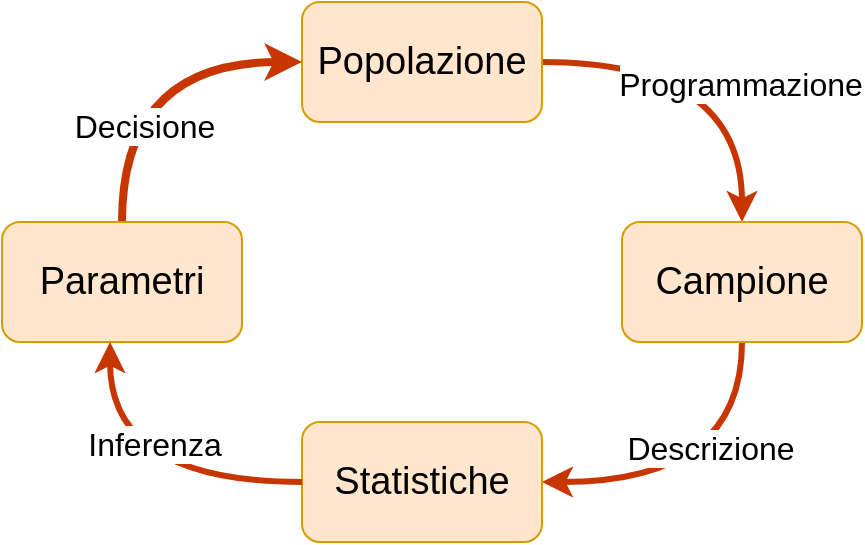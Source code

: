 <mxfile version="24.6.4" type="device">
  <diagram name="Page-1" id="1yOear_Y5zXkfFkDBNzW">
    <mxGraphModel dx="2074" dy="1129" grid="1" gridSize="10" guides="1" tooltips="1" connect="1" arrows="1" fold="1" page="1" pageScale="1" pageWidth="827" pageHeight="1169" math="0" shadow="0">
      <root>
        <mxCell id="0" />
        <mxCell id="1" parent="0" />
        <mxCell id="42TSwH-nDqSuIULIcVUR-6" style="edgeStyle=orthogonalEdgeStyle;rounded=0;orthogonalLoop=1;jettySize=auto;html=1;exitX=1;exitY=0.5;exitDx=0;exitDy=0;curved=1;strokeWidth=3;fillColor=#fa6800;strokeColor=#C73500;" edge="1" parent="1" source="42TSwH-nDqSuIULIcVUR-1" target="42TSwH-nDqSuIULIcVUR-2">
          <mxGeometry relative="1" as="geometry" />
        </mxCell>
        <mxCell id="42TSwH-nDqSuIULIcVUR-8" value="&lt;font style=&quot;font-size: 16px;&quot;&gt;Programmazione&lt;/font&gt;" style="edgeLabel;html=1;align=center;verticalAlign=middle;resizable=0;points=[];" vertex="1" connectable="0" parent="42TSwH-nDqSuIULIcVUR-6">
          <mxGeometry x="0.093" y="-11" relative="1" as="geometry">
            <mxPoint as="offset" />
          </mxGeometry>
        </mxCell>
        <mxCell id="42TSwH-nDqSuIULIcVUR-1" value="&lt;font style=&quot;font-size: 19px;&quot;&gt;Popolazione&lt;/font&gt;" style="rounded=1;whiteSpace=wrap;html=1;fillColor=#ffe6cc;strokeColor=#d79b00;" vertex="1" parent="1">
          <mxGeometry x="320" y="20" width="120" height="60" as="geometry" />
        </mxCell>
        <mxCell id="42TSwH-nDqSuIULIcVUR-9" style="edgeStyle=orthogonalEdgeStyle;rounded=0;orthogonalLoop=1;jettySize=auto;html=1;exitX=0.5;exitY=1;exitDx=0;exitDy=0;entryX=1;entryY=0.5;entryDx=0;entryDy=0;curved=1;strokeWidth=3;fillColor=#fa6800;strokeColor=#C73500;" edge="1" parent="1" source="42TSwH-nDqSuIULIcVUR-2" target="42TSwH-nDqSuIULIcVUR-3">
          <mxGeometry relative="1" as="geometry" />
        </mxCell>
        <mxCell id="42TSwH-nDqSuIULIcVUR-10" value="&lt;font style=&quot;font-size: 16px;&quot;&gt;Descrizione&lt;/font&gt;" style="edgeLabel;html=1;align=center;verticalAlign=middle;resizable=0;points=[];" vertex="1" connectable="0" parent="42TSwH-nDqSuIULIcVUR-9">
          <mxGeometry x="-0.377" y="-16" relative="1" as="geometry">
            <mxPoint as="offset" />
          </mxGeometry>
        </mxCell>
        <mxCell id="42TSwH-nDqSuIULIcVUR-2" value="&lt;font style=&quot;font-size: 19px;&quot;&gt;Campione&lt;/font&gt;" style="rounded=1;whiteSpace=wrap;html=1;fillColor=#ffe6cc;strokeColor=#d79b00;" vertex="1" parent="1">
          <mxGeometry x="480" y="130" width="120" height="60" as="geometry" />
        </mxCell>
        <mxCell id="42TSwH-nDqSuIULIcVUR-3" value="&lt;font style=&quot;font-size: 19px;&quot;&gt;Statistiche&lt;/font&gt;" style="rounded=1;whiteSpace=wrap;html=1;fillColor=#ffe6cc;strokeColor=#d79b00;" vertex="1" parent="1">
          <mxGeometry x="320" y="230" width="120" height="60" as="geometry" />
        </mxCell>
        <mxCell id="42TSwH-nDqSuIULIcVUR-13" style="edgeStyle=orthogonalEdgeStyle;rounded=0;orthogonalLoop=1;jettySize=auto;html=1;exitX=0.5;exitY=0;exitDx=0;exitDy=0;entryX=0;entryY=0.5;entryDx=0;entryDy=0;fillColor=#fa6800;strokeColor=#C73500;strokeWidth=4;curved=1;" edge="1" parent="1" source="42TSwH-nDqSuIULIcVUR-4" target="42TSwH-nDqSuIULIcVUR-1">
          <mxGeometry relative="1" as="geometry" />
        </mxCell>
        <mxCell id="42TSwH-nDqSuIULIcVUR-14" value="&lt;font style=&quot;font-size: 16px;&quot;&gt;Decisione&lt;br&gt;&lt;/font&gt;" style="edgeLabel;html=1;align=center;verticalAlign=middle;resizable=0;points=[];" vertex="1" connectable="0" parent="42TSwH-nDqSuIULIcVUR-13">
          <mxGeometry x="-0.435" y="-11" relative="1" as="geometry">
            <mxPoint as="offset" />
          </mxGeometry>
        </mxCell>
        <mxCell id="42TSwH-nDqSuIULIcVUR-4" value="&lt;font style=&quot;font-size: 19px;&quot;&gt;Parametri&lt;/font&gt;" style="rounded=1;whiteSpace=wrap;html=1;fillColor=#ffe6cc;strokeColor=#d79b00;" vertex="1" parent="1">
          <mxGeometry x="170" y="130" width="120" height="60" as="geometry" />
        </mxCell>
        <mxCell id="42TSwH-nDqSuIULIcVUR-11" style="edgeStyle=orthogonalEdgeStyle;rounded=0;orthogonalLoop=1;jettySize=auto;html=1;exitX=0;exitY=0.5;exitDx=0;exitDy=0;entryX=0.45;entryY=1;entryDx=0;entryDy=0;entryPerimeter=0;fillColor=#fa6800;strokeColor=#C73500;curved=1;fontSize=15;strokeWidth=3;" edge="1" parent="1" source="42TSwH-nDqSuIULIcVUR-3" target="42TSwH-nDqSuIULIcVUR-4">
          <mxGeometry relative="1" as="geometry" />
        </mxCell>
        <mxCell id="42TSwH-nDqSuIULIcVUR-12" value="&lt;font style=&quot;font-size: 16px;&quot;&gt;Inferenza&lt;/font&gt;" style="edgeLabel;html=1;align=center;verticalAlign=middle;resizable=0;points=[];" vertex="1" connectable="0" parent="42TSwH-nDqSuIULIcVUR-11">
          <mxGeometry x="-0.108" y="-19" relative="1" as="geometry">
            <mxPoint as="offset" />
          </mxGeometry>
        </mxCell>
      </root>
    </mxGraphModel>
  </diagram>
</mxfile>
